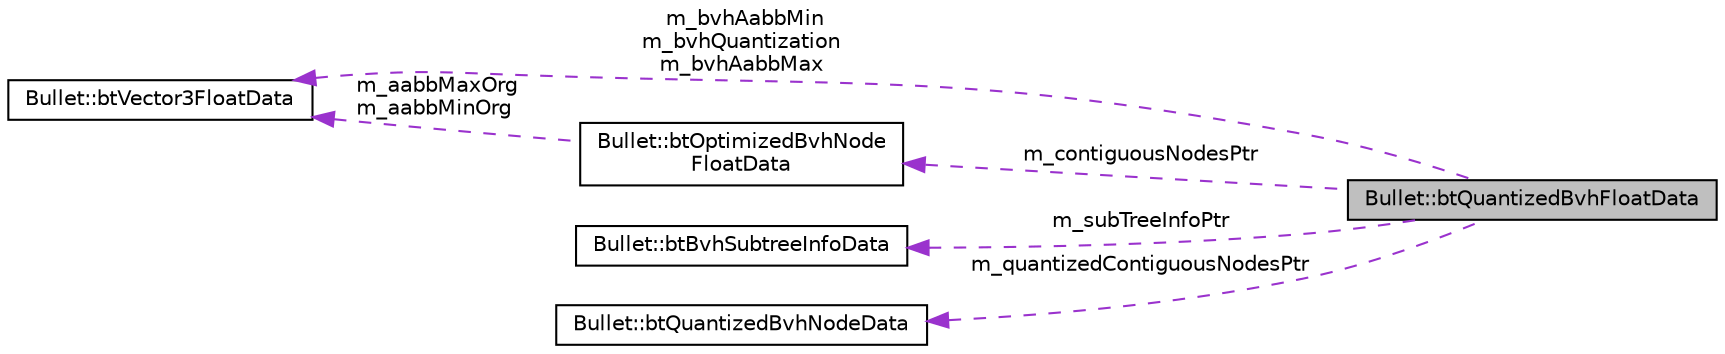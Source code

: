 digraph "Bullet::btQuantizedBvhFloatData"
{
  edge [fontname="Helvetica",fontsize="10",labelfontname="Helvetica",labelfontsize="10"];
  node [fontname="Helvetica",fontsize="10",shape=record];
  rankdir="LR";
  Node1 [label="Bullet::btQuantizedBvhFloatData",height=0.2,width=0.4,color="black", fillcolor="grey75", style="filled", fontcolor="black"];
  Node2 -> Node1 [dir="back",color="darkorchid3",fontsize="10",style="dashed",label=" m_bvhAabbMin\nm_bvhQuantization\nm_bvhAabbMax" ,fontname="Helvetica"];
  Node2 [label="Bullet::btVector3FloatData",height=0.2,width=0.4,color="black", fillcolor="white", style="filled",URL="$class_bullet_1_1bt_vector3_float_data.html"];
  Node3 -> Node1 [dir="back",color="darkorchid3",fontsize="10",style="dashed",label=" m_subTreeInfoPtr" ,fontname="Helvetica"];
  Node3 [label="Bullet::btBvhSubtreeInfoData",height=0.2,width=0.4,color="black", fillcolor="white", style="filled",URL="$class_bullet_1_1bt_bvh_subtree_info_data.html"];
  Node4 -> Node1 [dir="back",color="darkorchid3",fontsize="10",style="dashed",label=" m_quantizedContiguousNodesPtr" ,fontname="Helvetica"];
  Node4 [label="Bullet::btQuantizedBvhNodeData",height=0.2,width=0.4,color="black", fillcolor="white", style="filled",URL="$class_bullet_1_1bt_quantized_bvh_node_data.html"];
  Node5 -> Node1 [dir="back",color="darkorchid3",fontsize="10",style="dashed",label=" m_contiguousNodesPtr" ,fontname="Helvetica"];
  Node5 [label="Bullet::btOptimizedBvhNode\lFloatData",height=0.2,width=0.4,color="black", fillcolor="white", style="filled",URL="$class_bullet_1_1bt_optimized_bvh_node_float_data.html"];
  Node2 -> Node5 [dir="back",color="darkorchid3",fontsize="10",style="dashed",label=" m_aabbMaxOrg\nm_aabbMinOrg" ,fontname="Helvetica"];
}
